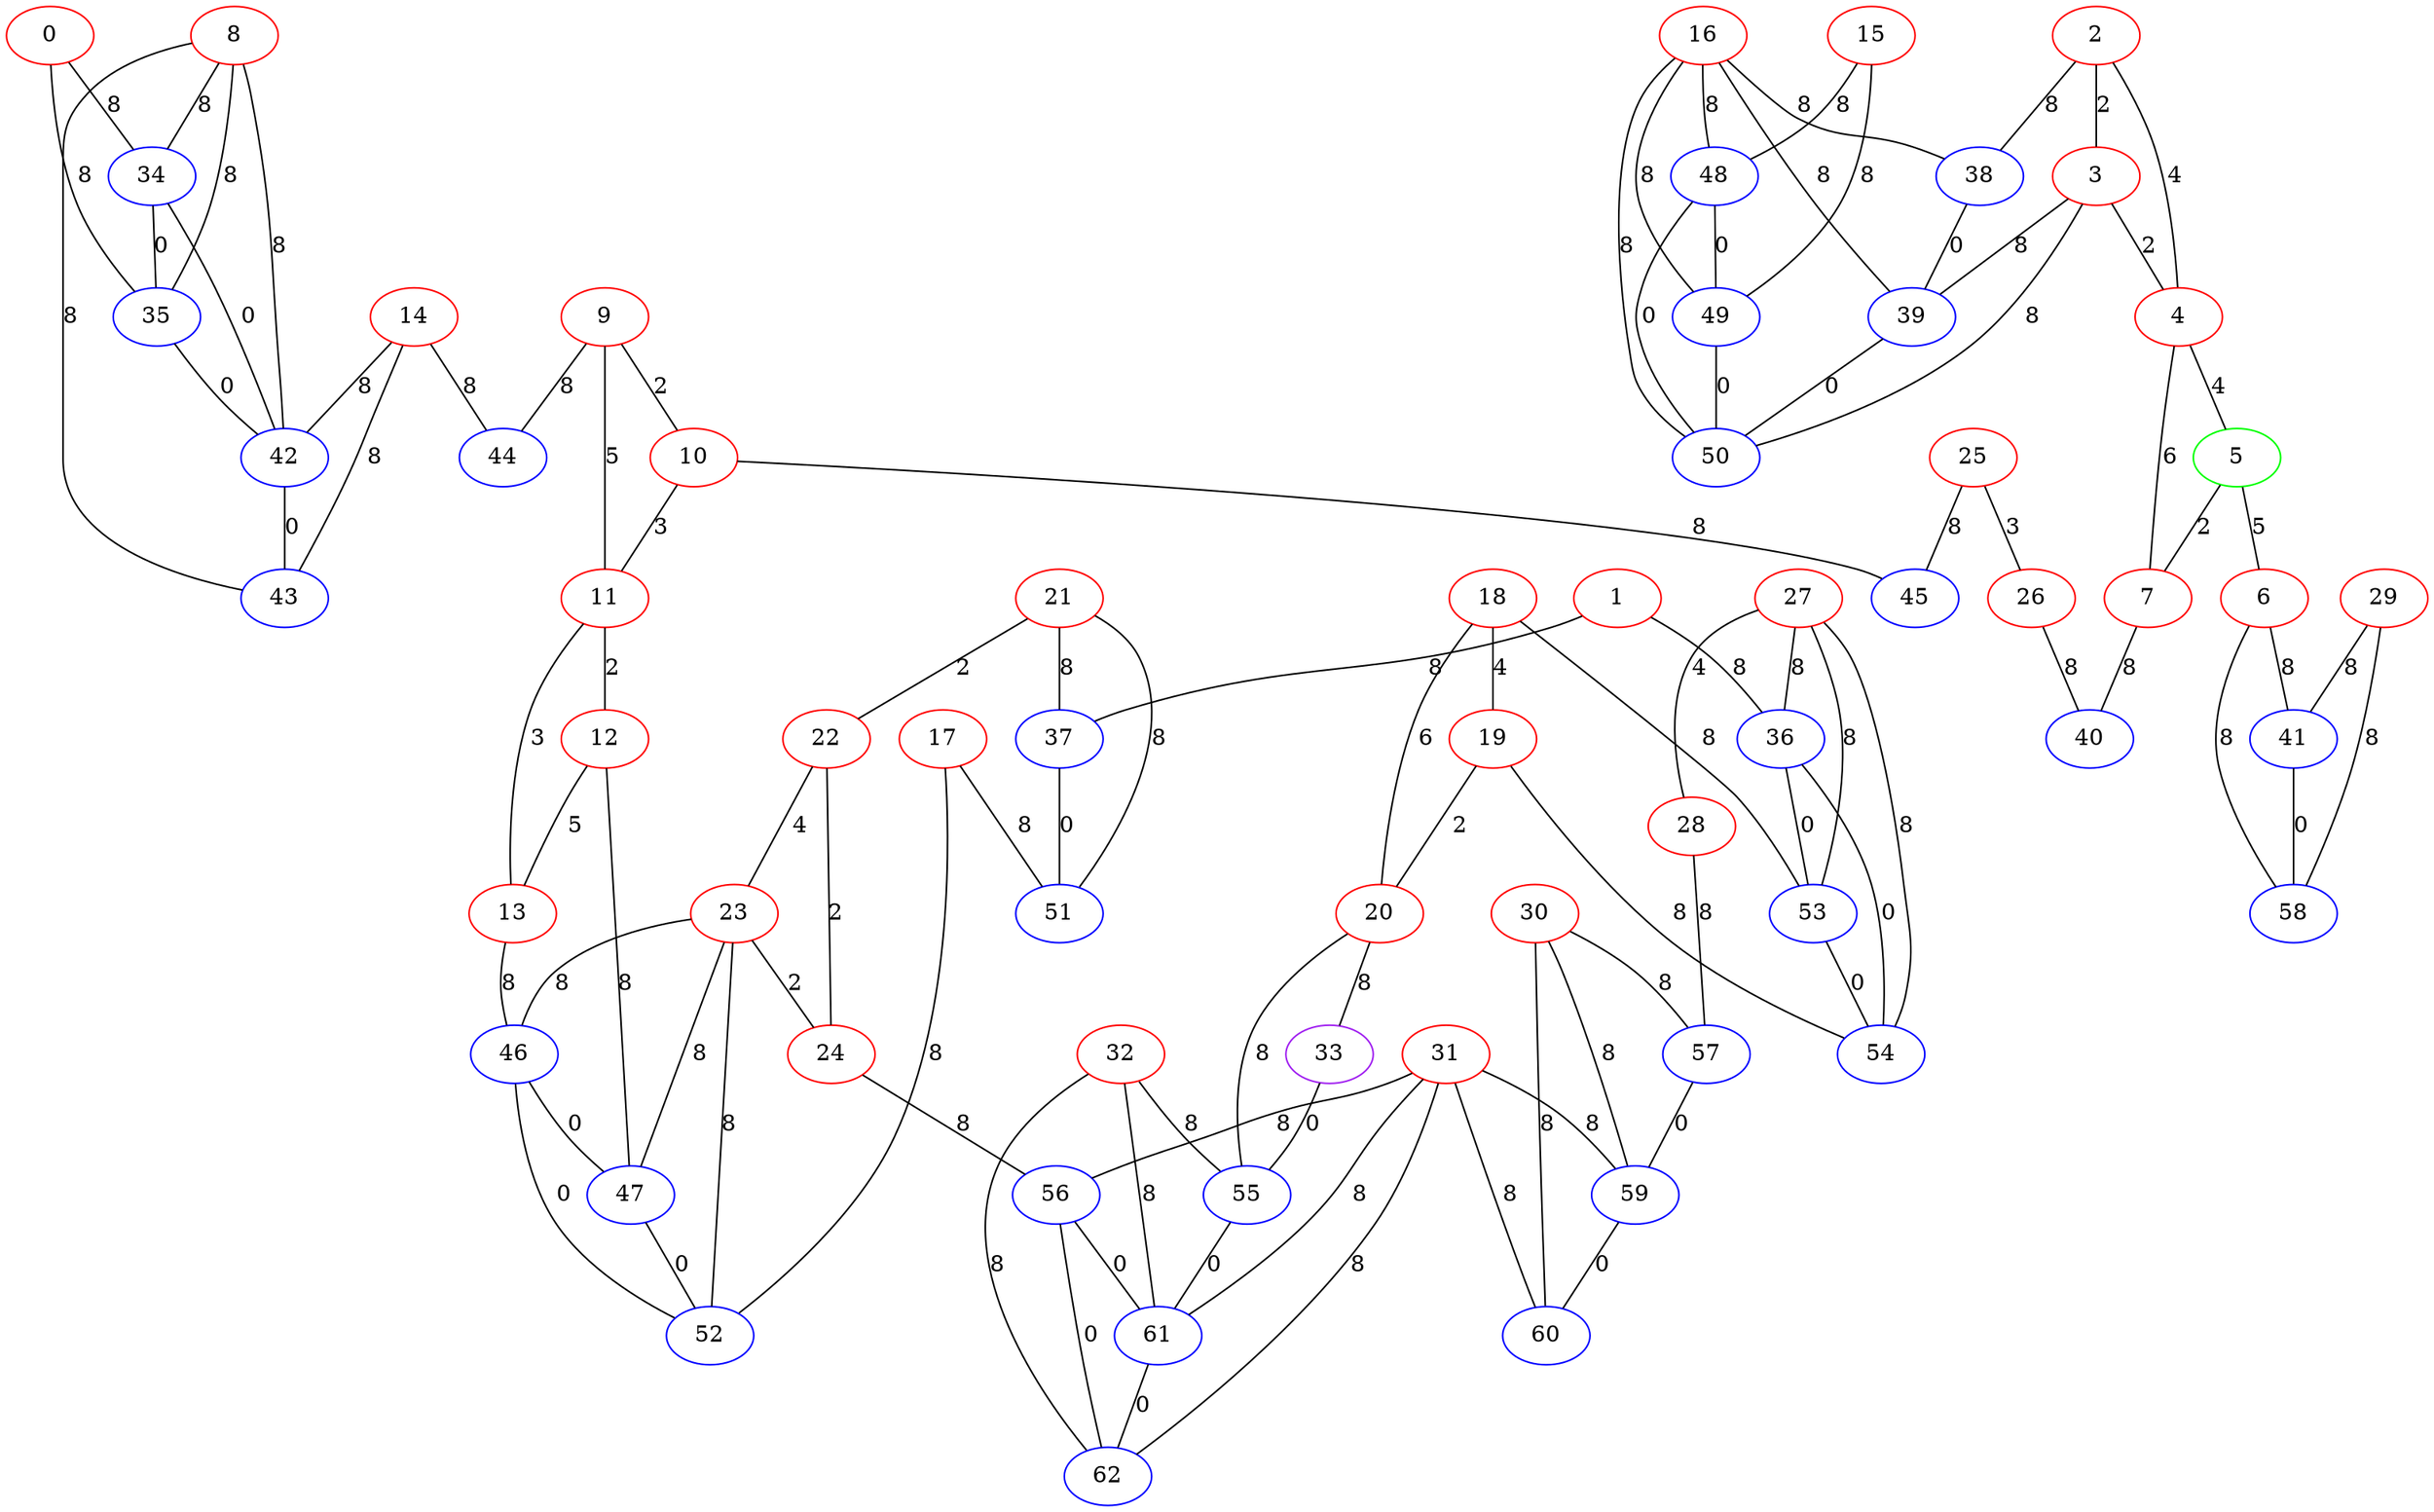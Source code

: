 graph "" {
0 [color=red, weight=1];
1 [color=red, weight=1];
2 [color=red, weight=1];
3 [color=red, weight=1];
4 [color=red, weight=1];
5 [color=green, weight=2];
6 [color=red, weight=1];
7 [color=red, weight=1];
8 [color=red, weight=1];
9 [color=red, weight=1];
10 [color=red, weight=1];
11 [color=red, weight=1];
12 [color=red, weight=1];
13 [color=red, weight=1];
14 [color=red, weight=1];
15 [color=red, weight=1];
16 [color=red, weight=1];
17 [color=red, weight=1];
18 [color=red, weight=1];
19 [color=red, weight=1];
20 [color=red, weight=1];
21 [color=red, weight=1];
22 [color=red, weight=1];
23 [color=red, weight=1];
24 [color=red, weight=1];
25 [color=red, weight=1];
26 [color=red, weight=1];
27 [color=red, weight=1];
28 [color=red, weight=1];
29 [color=red, weight=1];
30 [color=red, weight=1];
31 [color=red, weight=1];
32 [color=red, weight=1];
33 [color=purple, weight=4];
34 [color=blue, weight=3];
35 [color=blue, weight=3];
36 [color=blue, weight=3];
37 [color=blue, weight=3];
38 [color=blue, weight=3];
39 [color=blue, weight=3];
40 [color=blue, weight=3];
41 [color=blue, weight=3];
42 [color=blue, weight=3];
43 [color=blue, weight=3];
44 [color=blue, weight=3];
45 [color=blue, weight=3];
46 [color=blue, weight=3];
47 [color=blue, weight=3];
48 [color=blue, weight=3];
49 [color=blue, weight=3];
50 [color=blue, weight=3];
51 [color=blue, weight=3];
52 [color=blue, weight=3];
53 [color=blue, weight=3];
54 [color=blue, weight=3];
55 [color=blue, weight=3];
56 [color=blue, weight=3];
57 [color=blue, weight=3];
58 [color=blue, weight=3];
59 [color=blue, weight=3];
60 [color=blue, weight=3];
61 [color=blue, weight=3];
62 [color=blue, weight=3];
0 -- 34  [key=0, label=8];
0 -- 35  [key=0, label=8];
1 -- 36  [key=0, label=8];
1 -- 37  [key=0, label=8];
2 -- 3  [key=0, label=2];
2 -- 4  [key=0, label=4];
2 -- 38  [key=0, label=8];
3 -- 4  [key=0, label=2];
3 -- 50  [key=0, label=8];
3 -- 39  [key=0, label=8];
4 -- 5  [key=0, label=4];
4 -- 7  [key=0, label=6];
5 -- 6  [key=0, label=5];
5 -- 7  [key=0, label=2];
6 -- 41  [key=0, label=8];
6 -- 58  [key=0, label=8];
7 -- 40  [key=0, label=8];
8 -- 35  [key=0, label=8];
8 -- 34  [key=0, label=8];
8 -- 43  [key=0, label=8];
8 -- 42  [key=0, label=8];
9 -- 10  [key=0, label=2];
9 -- 11  [key=0, label=5];
9 -- 44  [key=0, label=8];
10 -- 11  [key=0, label=3];
10 -- 45  [key=0, label=8];
11 -- 12  [key=0, label=2];
11 -- 13  [key=0, label=3];
12 -- 13  [key=0, label=5];
12 -- 47  [key=0, label=8];
13 -- 46  [key=0, label=8];
14 -- 42  [key=0, label=8];
14 -- 43  [key=0, label=8];
14 -- 44  [key=0, label=8];
15 -- 48  [key=0, label=8];
15 -- 49  [key=0, label=8];
16 -- 48  [key=0, label=8];
16 -- 49  [key=0, label=8];
16 -- 50  [key=0, label=8];
16 -- 38  [key=0, label=8];
16 -- 39  [key=0, label=8];
17 -- 51  [key=0, label=8];
17 -- 52  [key=0, label=8];
18 -- 19  [key=0, label=4];
18 -- 20  [key=0, label=6];
18 -- 53  [key=0, label=8];
19 -- 20  [key=0, label=2];
19 -- 54  [key=0, label=8];
20 -- 33  [key=0, label=8];
20 -- 55  [key=0, label=8];
21 -- 51  [key=0, label=8];
21 -- 37  [key=0, label=8];
21 -- 22  [key=0, label=2];
22 -- 24  [key=0, label=2];
22 -- 23  [key=0, label=4];
23 -- 24  [key=0, label=2];
23 -- 52  [key=0, label=8];
23 -- 46  [key=0, label=8];
23 -- 47  [key=0, label=8];
24 -- 56  [key=0, label=8];
25 -- 26  [key=0, label=3];
25 -- 45  [key=0, label=8];
26 -- 40  [key=0, label=8];
27 -- 36  [key=0, label=8];
27 -- 28  [key=0, label=4];
27 -- 53  [key=0, label=8];
27 -- 54  [key=0, label=8];
28 -- 57  [key=0, label=8];
29 -- 41  [key=0, label=8];
29 -- 58  [key=0, label=8];
30 -- 57  [key=0, label=8];
30 -- 59  [key=0, label=8];
30 -- 60  [key=0, label=8];
31 -- 56  [key=0, label=8];
31 -- 59  [key=0, label=8];
31 -- 60  [key=0, label=8];
31 -- 61  [key=0, label=8];
31 -- 62  [key=0, label=8];
32 -- 61  [key=0, label=8];
32 -- 62  [key=0, label=8];
32 -- 55  [key=0, label=8];
33 -- 55  [key=0, label=0];
34 -- 42  [key=0, label=0];
34 -- 35  [key=0, label=0];
35 -- 42  [key=0, label=0];
36 -- 53  [key=0, label=0];
36 -- 54  [key=0, label=0];
37 -- 51  [key=0, label=0];
38 -- 39  [key=0, label=0];
39 -- 50  [key=0, label=0];
41 -- 58  [key=0, label=0];
42 -- 43  [key=0, label=0];
46 -- 52  [key=0, label=0];
46 -- 47  [key=0, label=0];
47 -- 52  [key=0, label=0];
48 -- 49  [key=0, label=0];
48 -- 50  [key=0, label=0];
49 -- 50  [key=0, label=0];
53 -- 54  [key=0, label=0];
55 -- 61  [key=0, label=0];
56 -- 61  [key=0, label=0];
56 -- 62  [key=0, label=0];
57 -- 59  [key=0, label=0];
59 -- 60  [key=0, label=0];
61 -- 62  [key=0, label=0];
}
